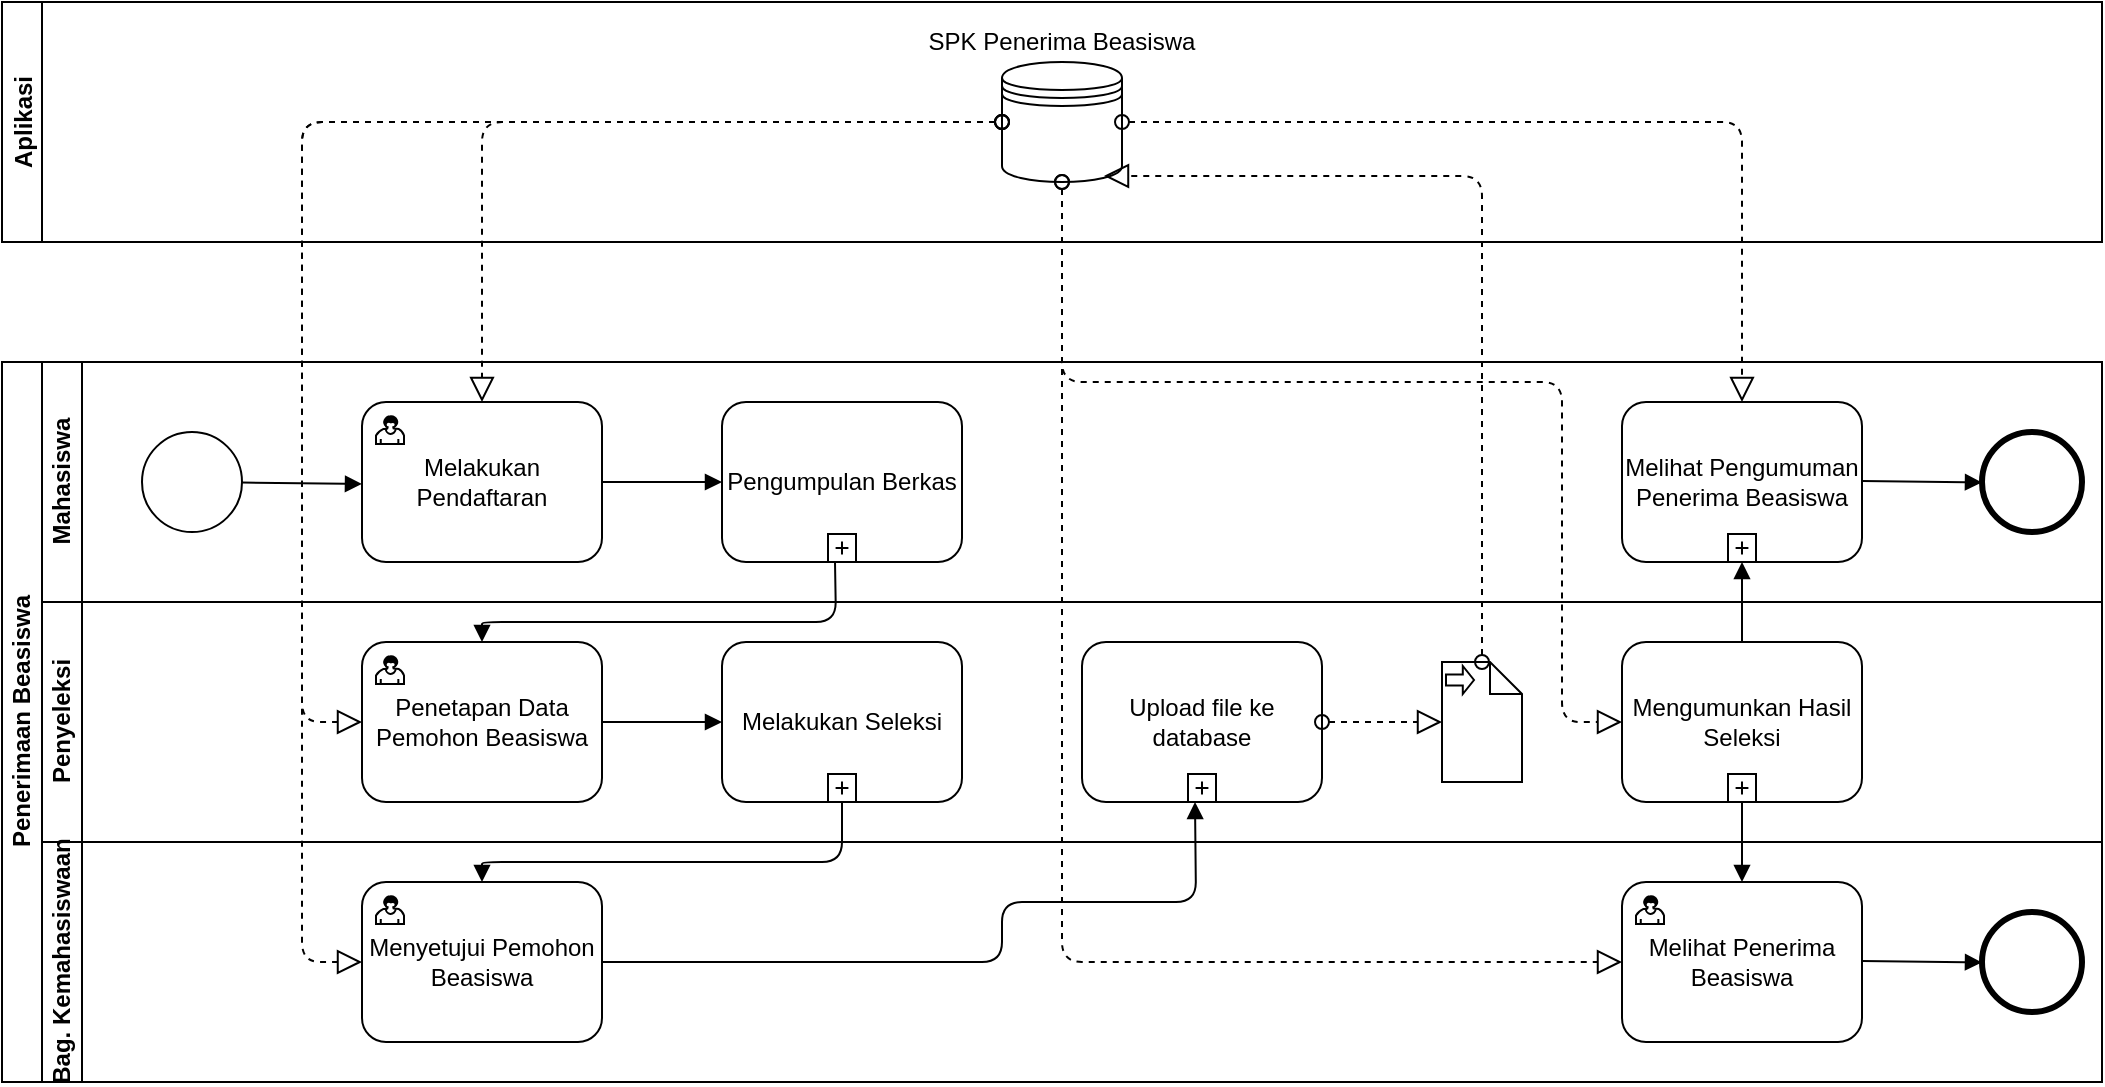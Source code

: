 <mxfile version="13.7.5" type="github">
  <diagram id="PUXDXsYr0ae4HVIVLISm" name="Page-1">
    <mxGraphModel dx="1278" dy="580" grid="1" gridSize="10" guides="1" tooltips="1" connect="1" arrows="1" fold="1" page="1" pageScale="1" pageWidth="1100" pageHeight="850" math="0" shadow="0">
      <root>
        <mxCell id="0" />
        <mxCell id="1" parent="0" />
        <mxCell id="UOUei4V7lv_hdQ28X5KC-1" value="Penerimaan Beasiswa" style="swimlane;html=1;childLayout=stackLayout;resizeParent=1;resizeParentMax=0;horizontal=0;startSize=20;horizontalStack=0;" parent="1" vertex="1">
          <mxGeometry x="20" y="200" width="1050" height="360" as="geometry" />
        </mxCell>
        <mxCell id="UOUei4V7lv_hdQ28X5KC-2" value="Mahasiswa" style="swimlane;html=1;startSize=20;horizontal=0;" parent="UOUei4V7lv_hdQ28X5KC-1" vertex="1">
          <mxGeometry x="20" width="1030" height="120" as="geometry" />
        </mxCell>
        <mxCell id="UOUei4V7lv_hdQ28X5KC-50" value="" style="endArrow=block;endFill=1;endSize=6;html=1;" parent="UOUei4V7lv_hdQ28X5KC-2" edge="1">
          <mxGeometry width="100" relative="1" as="geometry">
            <mxPoint x="909.998" y="59.504" as="sourcePoint" />
            <mxPoint x="970" y="60.21" as="targetPoint" />
          </mxGeometry>
        </mxCell>
        <mxCell id="UOUei4V7lv_hdQ28X5KC-37" value="Melihat Pengumuman Penerima Beasiswa" style="html=1;whiteSpace=wrap;rounded=1;dropTarget=0;" parent="UOUei4V7lv_hdQ28X5KC-2" vertex="1">
          <mxGeometry x="790" y="20" width="120" height="80" as="geometry" />
        </mxCell>
        <mxCell id="UOUei4V7lv_hdQ28X5KC-39" value="" style="html=1;shape=plus;outlineConnect=0;" parent="UOUei4V7lv_hdQ28X5KC-37" vertex="1">
          <mxGeometry x="0.5" y="1" width="14" height="14" relative="1" as="geometry">
            <mxPoint x="-7" y="-14" as="offset" />
          </mxGeometry>
        </mxCell>
        <mxCell id="UOUei4V7lv_hdQ28X5KC-49" value="" style="shape=mxgraph.bpmn.shape;html=1;verticalLabelPosition=bottom;labelBackgroundColor=#ffffff;verticalAlign=top;align=center;perimeter=ellipsePerimeter;outlineConnect=0;outline=end;symbol=general;" parent="UOUei4V7lv_hdQ28X5KC-2" vertex="1">
          <mxGeometry x="970" y="35" width="50" height="50" as="geometry" />
        </mxCell>
        <mxCell id="UOUei4V7lv_hdQ28X5KC-6" value="" style="shape=mxgraph.bpmn.shape;html=1;verticalLabelPosition=bottom;labelBackgroundColor=#ffffff;verticalAlign=top;align=center;perimeter=ellipsePerimeter;outlineConnect=0;outline=standard;symbol=general;" parent="UOUei4V7lv_hdQ28X5KC-2" vertex="1">
          <mxGeometry x="50" y="35" width="50" height="50" as="geometry" />
        </mxCell>
        <mxCell id="UOUei4V7lv_hdQ28X5KC-7" value="Melakukan Pendaftaran" style="html=1;whiteSpace=wrap;rounded=1;dropTarget=0;" parent="UOUei4V7lv_hdQ28X5KC-2" vertex="1">
          <mxGeometry x="160" y="20" width="120" height="80" as="geometry" />
        </mxCell>
        <mxCell id="UOUei4V7lv_hdQ28X5KC-8" value="" style="html=1;shape=mxgraph.bpmn.user_task;outlineConnect=0;" parent="UOUei4V7lv_hdQ28X5KC-7" vertex="1">
          <mxGeometry width="14" height="14" relative="1" as="geometry">
            <mxPoint x="7" y="7" as="offset" />
          </mxGeometry>
        </mxCell>
        <mxCell id="UOUei4V7lv_hdQ28X5KC-10" value="Pengumpulan Berkas" style="html=1;whiteSpace=wrap;rounded=1;dropTarget=0;" parent="UOUei4V7lv_hdQ28X5KC-2" vertex="1">
          <mxGeometry x="340" y="20" width="120" height="80" as="geometry" />
        </mxCell>
        <mxCell id="UOUei4V7lv_hdQ28X5KC-12" value="" style="html=1;shape=plus;outlineConnect=0;" parent="UOUei4V7lv_hdQ28X5KC-10" vertex="1">
          <mxGeometry x="0.5" y="1" width="14" height="14" relative="1" as="geometry">
            <mxPoint x="-7" y="-14" as="offset" />
          </mxGeometry>
        </mxCell>
        <mxCell id="UOUei4V7lv_hdQ28X5KC-18" value="" style="endArrow=block;endFill=1;endSize=6;html=1;exitX=1;exitY=0.5;exitDx=0;exitDy=0;entryX=0;entryY=0.5;entryDx=0;entryDy=0;" parent="UOUei4V7lv_hdQ28X5KC-2" source="UOUei4V7lv_hdQ28X5KC-7" target="UOUei4V7lv_hdQ28X5KC-10" edge="1">
          <mxGeometry width="100" relative="1" as="geometry">
            <mxPoint x="460" y="80" as="sourcePoint" />
            <mxPoint x="560" y="80" as="targetPoint" />
          </mxGeometry>
        </mxCell>
        <mxCell id="UOUei4V7lv_hdQ28X5KC-3" value="Penyeleksi" style="swimlane;html=1;startSize=20;horizontal=0;" parent="UOUei4V7lv_hdQ28X5KC-1" vertex="1">
          <mxGeometry x="20" y="120" width="1030" height="120" as="geometry" />
        </mxCell>
        <mxCell id="PxhExJ0uEVXjWFVnbcn_-14" value="Upload file ke database" style="html=1;whiteSpace=wrap;rounded=1;dropTarget=0;" vertex="1" parent="UOUei4V7lv_hdQ28X5KC-3">
          <mxGeometry x="520" y="20" width="120" height="80" as="geometry" />
        </mxCell>
        <mxCell id="PxhExJ0uEVXjWFVnbcn_-15" value="" style="html=1;shape=plus;outlineConnect=0;" vertex="1" parent="PxhExJ0uEVXjWFVnbcn_-14">
          <mxGeometry x="0.5" y="1" width="14" height="14" relative="1" as="geometry">
            <mxPoint x="-7" y="-14" as="offset" />
          </mxGeometry>
        </mxCell>
        <mxCell id="PxhExJ0uEVXjWFVnbcn_-6" value="" style="shape=note;whiteSpace=wrap;size=16;html=1;dropTarget=0;" vertex="1" parent="UOUei4V7lv_hdQ28X5KC-3">
          <mxGeometry x="700" y="30" width="40" height="60" as="geometry" />
        </mxCell>
        <mxCell id="PxhExJ0uEVXjWFVnbcn_-7" value="" style="html=1;shape=singleArrow;arrowWidth=0.4;arrowSize=0.4;outlineConnect=0;" vertex="1" parent="PxhExJ0uEVXjWFVnbcn_-6">
          <mxGeometry width="14" height="14" relative="1" as="geometry">
            <mxPoint x="2" y="2" as="offset" />
          </mxGeometry>
        </mxCell>
        <mxCell id="UOUei4V7lv_hdQ28X5KC-19" value="Penetapan Data Pemohon Beasiswa" style="html=1;whiteSpace=wrap;rounded=1;dropTarget=0;" parent="UOUei4V7lv_hdQ28X5KC-3" vertex="1">
          <mxGeometry x="160" y="20" width="120" height="80" as="geometry" />
        </mxCell>
        <mxCell id="UOUei4V7lv_hdQ28X5KC-20" value="" style="html=1;shape=mxgraph.bpmn.user_task;outlineConnect=0;" parent="UOUei4V7lv_hdQ28X5KC-19" vertex="1">
          <mxGeometry width="14" height="14" relative="1" as="geometry">
            <mxPoint x="7" y="7" as="offset" />
          </mxGeometry>
        </mxCell>
        <mxCell id="UOUei4V7lv_hdQ28X5KC-25" value="Melakukan Seleksi" style="html=1;whiteSpace=wrap;rounded=1;dropTarget=0;" parent="UOUei4V7lv_hdQ28X5KC-3" vertex="1">
          <mxGeometry x="340" y="20" width="120" height="80" as="geometry" />
        </mxCell>
        <mxCell id="UOUei4V7lv_hdQ28X5KC-27" value="" style="html=1;shape=plus;outlineConnect=0;" parent="UOUei4V7lv_hdQ28X5KC-25" vertex="1">
          <mxGeometry x="0.5" y="1" width="14" height="14" relative="1" as="geometry">
            <mxPoint x="-7" y="-14" as="offset" />
          </mxGeometry>
        </mxCell>
        <mxCell id="UOUei4V7lv_hdQ28X5KC-31" value="" style="endArrow=block;endFill=1;endSize=6;html=1;exitX=1;exitY=0.5;exitDx=0;exitDy=0;entryX=0;entryY=0.5;entryDx=0;entryDy=0;" parent="UOUei4V7lv_hdQ28X5KC-3" source="UOUei4V7lv_hdQ28X5KC-19" target="UOUei4V7lv_hdQ28X5KC-25" edge="1">
          <mxGeometry width="100" relative="1" as="geometry">
            <mxPoint x="460" y="160" as="sourcePoint" />
            <mxPoint x="560" y="160" as="targetPoint" />
          </mxGeometry>
        </mxCell>
        <mxCell id="UOUei4V7lv_hdQ28X5KC-34" value="Mengumunkan Hasil Seleksi" style="html=1;whiteSpace=wrap;rounded=1;dropTarget=0;" parent="UOUei4V7lv_hdQ28X5KC-3" vertex="1">
          <mxGeometry x="790" y="20" width="120" height="80" as="geometry" />
        </mxCell>
        <mxCell id="UOUei4V7lv_hdQ28X5KC-36" value="" style="html=1;shape=plus;outlineConnect=0;" parent="UOUei4V7lv_hdQ28X5KC-34" vertex="1">
          <mxGeometry x="0.5" y="1" width="14" height="14" relative="1" as="geometry">
            <mxPoint x="-7" y="-14" as="offset" />
          </mxGeometry>
        </mxCell>
        <mxCell id="PxhExJ0uEVXjWFVnbcn_-17" value="" style="startArrow=oval;startFill=0;startSize=7;endArrow=block;endFill=0;endSize=10;dashed=1;html=1;exitX=1;exitY=0.5;exitDx=0;exitDy=0;entryX=0;entryY=0.5;entryDx=0;entryDy=0;entryPerimeter=0;" edge="1" parent="UOUei4V7lv_hdQ28X5KC-3" source="PxhExJ0uEVXjWFVnbcn_-14" target="PxhExJ0uEVXjWFVnbcn_-6">
          <mxGeometry width="100" relative="1" as="geometry">
            <mxPoint x="460" y="-20" as="sourcePoint" />
            <mxPoint x="560" y="-20" as="targetPoint" />
          </mxGeometry>
        </mxCell>
        <mxCell id="UOUei4V7lv_hdQ28X5KC-4" value="Bag. Kemahasiswaan" style="swimlane;html=1;startSize=20;horizontal=0;" parent="UOUei4V7lv_hdQ28X5KC-1" vertex="1">
          <mxGeometry x="20" y="240" width="1030" height="120" as="geometry" />
        </mxCell>
        <mxCell id="UOUei4V7lv_hdQ28X5KC-28" value="Menyetujui Pemohon Beasiswa" style="html=1;whiteSpace=wrap;rounded=1;dropTarget=0;" parent="UOUei4V7lv_hdQ28X5KC-4" vertex="1">
          <mxGeometry x="160" y="20" width="120" height="80" as="geometry" />
        </mxCell>
        <mxCell id="UOUei4V7lv_hdQ28X5KC-29" value="" style="html=1;shape=mxgraph.bpmn.user_task;outlineConnect=0;" parent="UOUei4V7lv_hdQ28X5KC-28" vertex="1">
          <mxGeometry width="14" height="14" relative="1" as="geometry">
            <mxPoint x="7" y="7" as="offset" />
          </mxGeometry>
        </mxCell>
        <mxCell id="UOUei4V7lv_hdQ28X5KC-52" value="" style="shape=mxgraph.bpmn.shape;html=1;verticalLabelPosition=bottom;labelBackgroundColor=#ffffff;verticalAlign=top;align=center;perimeter=ellipsePerimeter;outlineConnect=0;outline=end;symbol=general;" parent="UOUei4V7lv_hdQ28X5KC-4" vertex="1">
          <mxGeometry x="970" y="35" width="50" height="50" as="geometry" />
        </mxCell>
        <mxCell id="UOUei4V7lv_hdQ28X5KC-40" value="Melihat Penerima Beasiswa" style="html=1;whiteSpace=wrap;rounded=1;dropTarget=0;" parent="UOUei4V7lv_hdQ28X5KC-4" vertex="1">
          <mxGeometry x="790" y="20" width="120" height="80" as="geometry" />
        </mxCell>
        <mxCell id="UOUei4V7lv_hdQ28X5KC-41" value="" style="html=1;shape=mxgraph.bpmn.user_task;outlineConnect=0;" parent="UOUei4V7lv_hdQ28X5KC-40" vertex="1">
          <mxGeometry width="14" height="14" relative="1" as="geometry">
            <mxPoint x="7" y="7" as="offset" />
          </mxGeometry>
        </mxCell>
        <mxCell id="UOUei4V7lv_hdQ28X5KC-51" value="" style="endArrow=block;endFill=1;endSize=6;html=1;" parent="UOUei4V7lv_hdQ28X5KC-4" edge="1">
          <mxGeometry width="100" relative="1" as="geometry">
            <mxPoint x="909.998" y="59.504" as="sourcePoint" />
            <mxPoint x="970" y="60.21" as="targetPoint" />
          </mxGeometry>
        </mxCell>
        <mxCell id="UOUei4V7lv_hdQ28X5KC-22" value="" style="endArrow=block;endFill=1;endSize=6;html=1;exitX=0.25;exitY=1;exitDx=0;exitDy=0;entryX=0.5;entryY=0;entryDx=0;entryDy=0;" parent="UOUei4V7lv_hdQ28X5KC-1" source="UOUei4V7lv_hdQ28X5KC-12" target="UOUei4V7lv_hdQ28X5KC-19" edge="1">
          <mxGeometry width="100" relative="1" as="geometry">
            <mxPoint x="480" y="80" as="sourcePoint" />
            <mxPoint x="580" y="80" as="targetPoint" />
            <Array as="points">
              <mxPoint x="417" y="130" />
              <mxPoint x="240" y="130" />
            </Array>
          </mxGeometry>
        </mxCell>
        <mxCell id="UOUei4V7lv_hdQ28X5KC-33" value="" style="endArrow=block;endFill=1;endSize=6;html=1;exitX=0.5;exitY=1;exitDx=0;exitDy=0;entryX=0.5;entryY=0;entryDx=0;entryDy=0;" parent="UOUei4V7lv_hdQ28X5KC-1" source="UOUei4V7lv_hdQ28X5KC-27" target="UOUei4V7lv_hdQ28X5KC-28" edge="1">
          <mxGeometry width="100" relative="1" as="geometry">
            <mxPoint x="480" y="150" as="sourcePoint" />
            <mxPoint x="580" y="150" as="targetPoint" />
            <Array as="points">
              <mxPoint x="420" y="250" />
              <mxPoint x="240" y="250" />
            </Array>
          </mxGeometry>
        </mxCell>
        <mxCell id="UOUei4V7lv_hdQ28X5KC-47" value="" style="endArrow=block;endFill=1;endSize=6;html=1;entryX=0.5;entryY=1;entryDx=0;entryDy=0;exitX=0.5;exitY=0;exitDx=0;exitDy=0;" parent="UOUei4V7lv_hdQ28X5KC-1" source="UOUei4V7lv_hdQ28X5KC-34" target="UOUei4V7lv_hdQ28X5KC-37" edge="1">
          <mxGeometry width="100" relative="1" as="geometry">
            <mxPoint x="480" y="130" as="sourcePoint" />
            <mxPoint x="580" y="130" as="targetPoint" />
          </mxGeometry>
        </mxCell>
        <mxCell id="UOUei4V7lv_hdQ28X5KC-48" value="" style="endArrow=block;endFill=1;endSize=6;html=1;entryX=0.5;entryY=0;entryDx=0;entryDy=0;exitX=0.5;exitY=1;exitDx=0;exitDy=0;" parent="UOUei4V7lv_hdQ28X5KC-1" source="UOUei4V7lv_hdQ28X5KC-34" target="UOUei4V7lv_hdQ28X5KC-40" edge="1">
          <mxGeometry width="100" relative="1" as="geometry">
            <mxPoint x="480" y="130" as="sourcePoint" />
            <mxPoint x="580" y="130" as="targetPoint" />
          </mxGeometry>
        </mxCell>
        <mxCell id="PxhExJ0uEVXjWFVnbcn_-16" value="" style="endArrow=block;endFill=1;endSize=6;html=1;entryX=0.25;entryY=1;entryDx=0;entryDy=0;exitX=1;exitY=0.5;exitDx=0;exitDy=0;" edge="1" parent="UOUei4V7lv_hdQ28X5KC-1" source="UOUei4V7lv_hdQ28X5KC-28" target="PxhExJ0uEVXjWFVnbcn_-15">
          <mxGeometry width="100" relative="1" as="geometry">
            <mxPoint x="480" y="90" as="sourcePoint" />
            <mxPoint x="580" y="90" as="targetPoint" />
            <Array as="points">
              <mxPoint x="500" y="300" />
              <mxPoint x="500" y="270" />
              <mxPoint x="597" y="270" />
            </Array>
          </mxGeometry>
        </mxCell>
        <mxCell id="UOUei4V7lv_hdQ28X5KC-5" value="Aplikasi" style="swimlane;startSize=20;horizontal=0;" parent="1" vertex="1">
          <mxGeometry x="20" y="20" width="1050" height="120" as="geometry" />
        </mxCell>
        <mxCell id="UOUei4V7lv_hdQ28X5KC-14" value="" style="shape=datastore;whiteSpace=wrap;html=1;" parent="UOUei4V7lv_hdQ28X5KC-5" vertex="1">
          <mxGeometry x="500" y="30" width="60" height="60" as="geometry" />
        </mxCell>
        <mxCell id="PxhExJ0uEVXjWFVnbcn_-19" value="SPK Penerima Beasiswa" style="text;html=1;strokeColor=none;fillColor=none;align=center;verticalAlign=middle;whiteSpace=wrap;rounded=0;" vertex="1" parent="UOUei4V7lv_hdQ28X5KC-5">
          <mxGeometry x="430" y="10" width="200" height="20" as="geometry" />
        </mxCell>
        <mxCell id="UOUei4V7lv_hdQ28X5KC-16" value="" style="startArrow=oval;startFill=0;startSize=7;endArrow=block;endFill=0;endSize=10;dashed=1;html=1;exitX=0;exitY=0.5;exitDx=0;exitDy=0;entryX=0.5;entryY=0;entryDx=0;entryDy=0;" parent="1" source="UOUei4V7lv_hdQ28X5KC-14" target="UOUei4V7lv_hdQ28X5KC-7" edge="1">
          <mxGeometry width="100" relative="1" as="geometry">
            <mxPoint x="500" y="280" as="sourcePoint" />
            <mxPoint x="600" y="280" as="targetPoint" />
            <Array as="points">
              <mxPoint x="260" y="80" />
            </Array>
          </mxGeometry>
        </mxCell>
        <mxCell id="UOUei4V7lv_hdQ28X5KC-17" value="" style="endArrow=block;endFill=1;endSize=6;html=1;" parent="1" source="UOUei4V7lv_hdQ28X5KC-6" edge="1">
          <mxGeometry width="100" relative="1" as="geometry">
            <mxPoint x="500" y="280" as="sourcePoint" />
            <mxPoint x="200" y="261" as="targetPoint" />
          </mxGeometry>
        </mxCell>
        <mxCell id="UOUei4V7lv_hdQ28X5KC-24" value="" style="startArrow=oval;startFill=0;startSize=7;endArrow=block;endFill=0;endSize=10;dashed=1;html=1;entryX=0;entryY=0.5;entryDx=0;entryDy=0;" parent="1" target="UOUei4V7lv_hdQ28X5KC-19" edge="1">
          <mxGeometry width="100" relative="1" as="geometry">
            <mxPoint x="520" y="80" as="sourcePoint" />
            <mxPoint x="600" y="280" as="targetPoint" />
            <Array as="points">
              <mxPoint x="170" y="80" />
              <mxPoint x="170" y="380" />
            </Array>
          </mxGeometry>
        </mxCell>
        <mxCell id="UOUei4V7lv_hdQ28X5KC-32" value="" style="startArrow=oval;startFill=0;startSize=7;endArrow=block;endFill=0;endSize=10;dashed=1;html=1;entryX=0;entryY=0.5;entryDx=0;entryDy=0;" parent="1" target="UOUei4V7lv_hdQ28X5KC-28" edge="1">
          <mxGeometry width="100" relative="1" as="geometry">
            <mxPoint x="520" y="80" as="sourcePoint" />
            <mxPoint x="600" y="350" as="targetPoint" />
            <Array as="points">
              <mxPoint x="170" y="80" />
              <mxPoint x="170" y="500" />
            </Array>
          </mxGeometry>
        </mxCell>
        <mxCell id="UOUei4V7lv_hdQ28X5KC-43" value="" style="startArrow=oval;startFill=0;startSize=7;endArrow=block;endFill=0;endSize=10;dashed=1;html=1;exitX=0.5;exitY=1;exitDx=0;exitDy=0;entryX=0;entryY=0.5;entryDx=0;entryDy=0;" parent="1" source="UOUei4V7lv_hdQ28X5KC-14" target="UOUei4V7lv_hdQ28X5KC-40" edge="1">
          <mxGeometry width="100" relative="1" as="geometry">
            <mxPoint x="500" y="330" as="sourcePoint" />
            <mxPoint x="320" y="520" as="targetPoint" />
            <Array as="points">
              <mxPoint x="550" y="500" />
            </Array>
          </mxGeometry>
        </mxCell>
        <mxCell id="UOUei4V7lv_hdQ28X5KC-46" value="" style="startArrow=oval;startFill=0;startSize=7;endArrow=block;endFill=0;endSize=10;dashed=1;html=1;exitX=1;exitY=0.5;exitDx=0;exitDy=0;entryX=0.5;entryY=0;entryDx=0;entryDy=0;" parent="1" source="UOUei4V7lv_hdQ28X5KC-14" target="UOUei4V7lv_hdQ28X5KC-37" edge="1">
          <mxGeometry width="100" relative="1" as="geometry">
            <mxPoint x="500" y="330" as="sourcePoint" />
            <mxPoint x="600" y="330" as="targetPoint" />
            <Array as="points">
              <mxPoint x="890" y="80" />
            </Array>
          </mxGeometry>
        </mxCell>
        <mxCell id="PxhExJ0uEVXjWFVnbcn_-9" value="" style="startArrow=oval;startFill=0;startSize=7;endArrow=block;endFill=0;endSize=10;dashed=1;html=1;entryX=0.85;entryY=0.95;entryDx=0;entryDy=0;entryPerimeter=0;exitX=0.5;exitY=0;exitDx=0;exitDy=0;exitPerimeter=0;" edge="1" parent="1" source="PxhExJ0uEVXjWFVnbcn_-6" target="UOUei4V7lv_hdQ28X5KC-14">
          <mxGeometry width="100" relative="1" as="geometry">
            <mxPoint x="500" y="300" as="sourcePoint" />
            <mxPoint x="600" y="300" as="targetPoint" />
            <Array as="points">
              <mxPoint x="760" y="107" />
            </Array>
          </mxGeometry>
        </mxCell>
        <mxCell id="PxhExJ0uEVXjWFVnbcn_-18" value="" style="startArrow=oval;startFill=0;startSize=7;endArrow=block;endFill=0;endSize=10;dashed=1;html=1;entryX=0;entryY=0.5;entryDx=0;entryDy=0;" edge="1" parent="1" target="UOUei4V7lv_hdQ28X5KC-34">
          <mxGeometry width="100" relative="1" as="geometry">
            <mxPoint x="550" y="110" as="sourcePoint" />
            <mxPoint x="600" y="300" as="targetPoint" />
            <Array as="points">
              <mxPoint x="550" y="210" />
              <mxPoint x="800" y="210" />
              <mxPoint x="800" y="380" />
            </Array>
          </mxGeometry>
        </mxCell>
      </root>
    </mxGraphModel>
  </diagram>
</mxfile>
